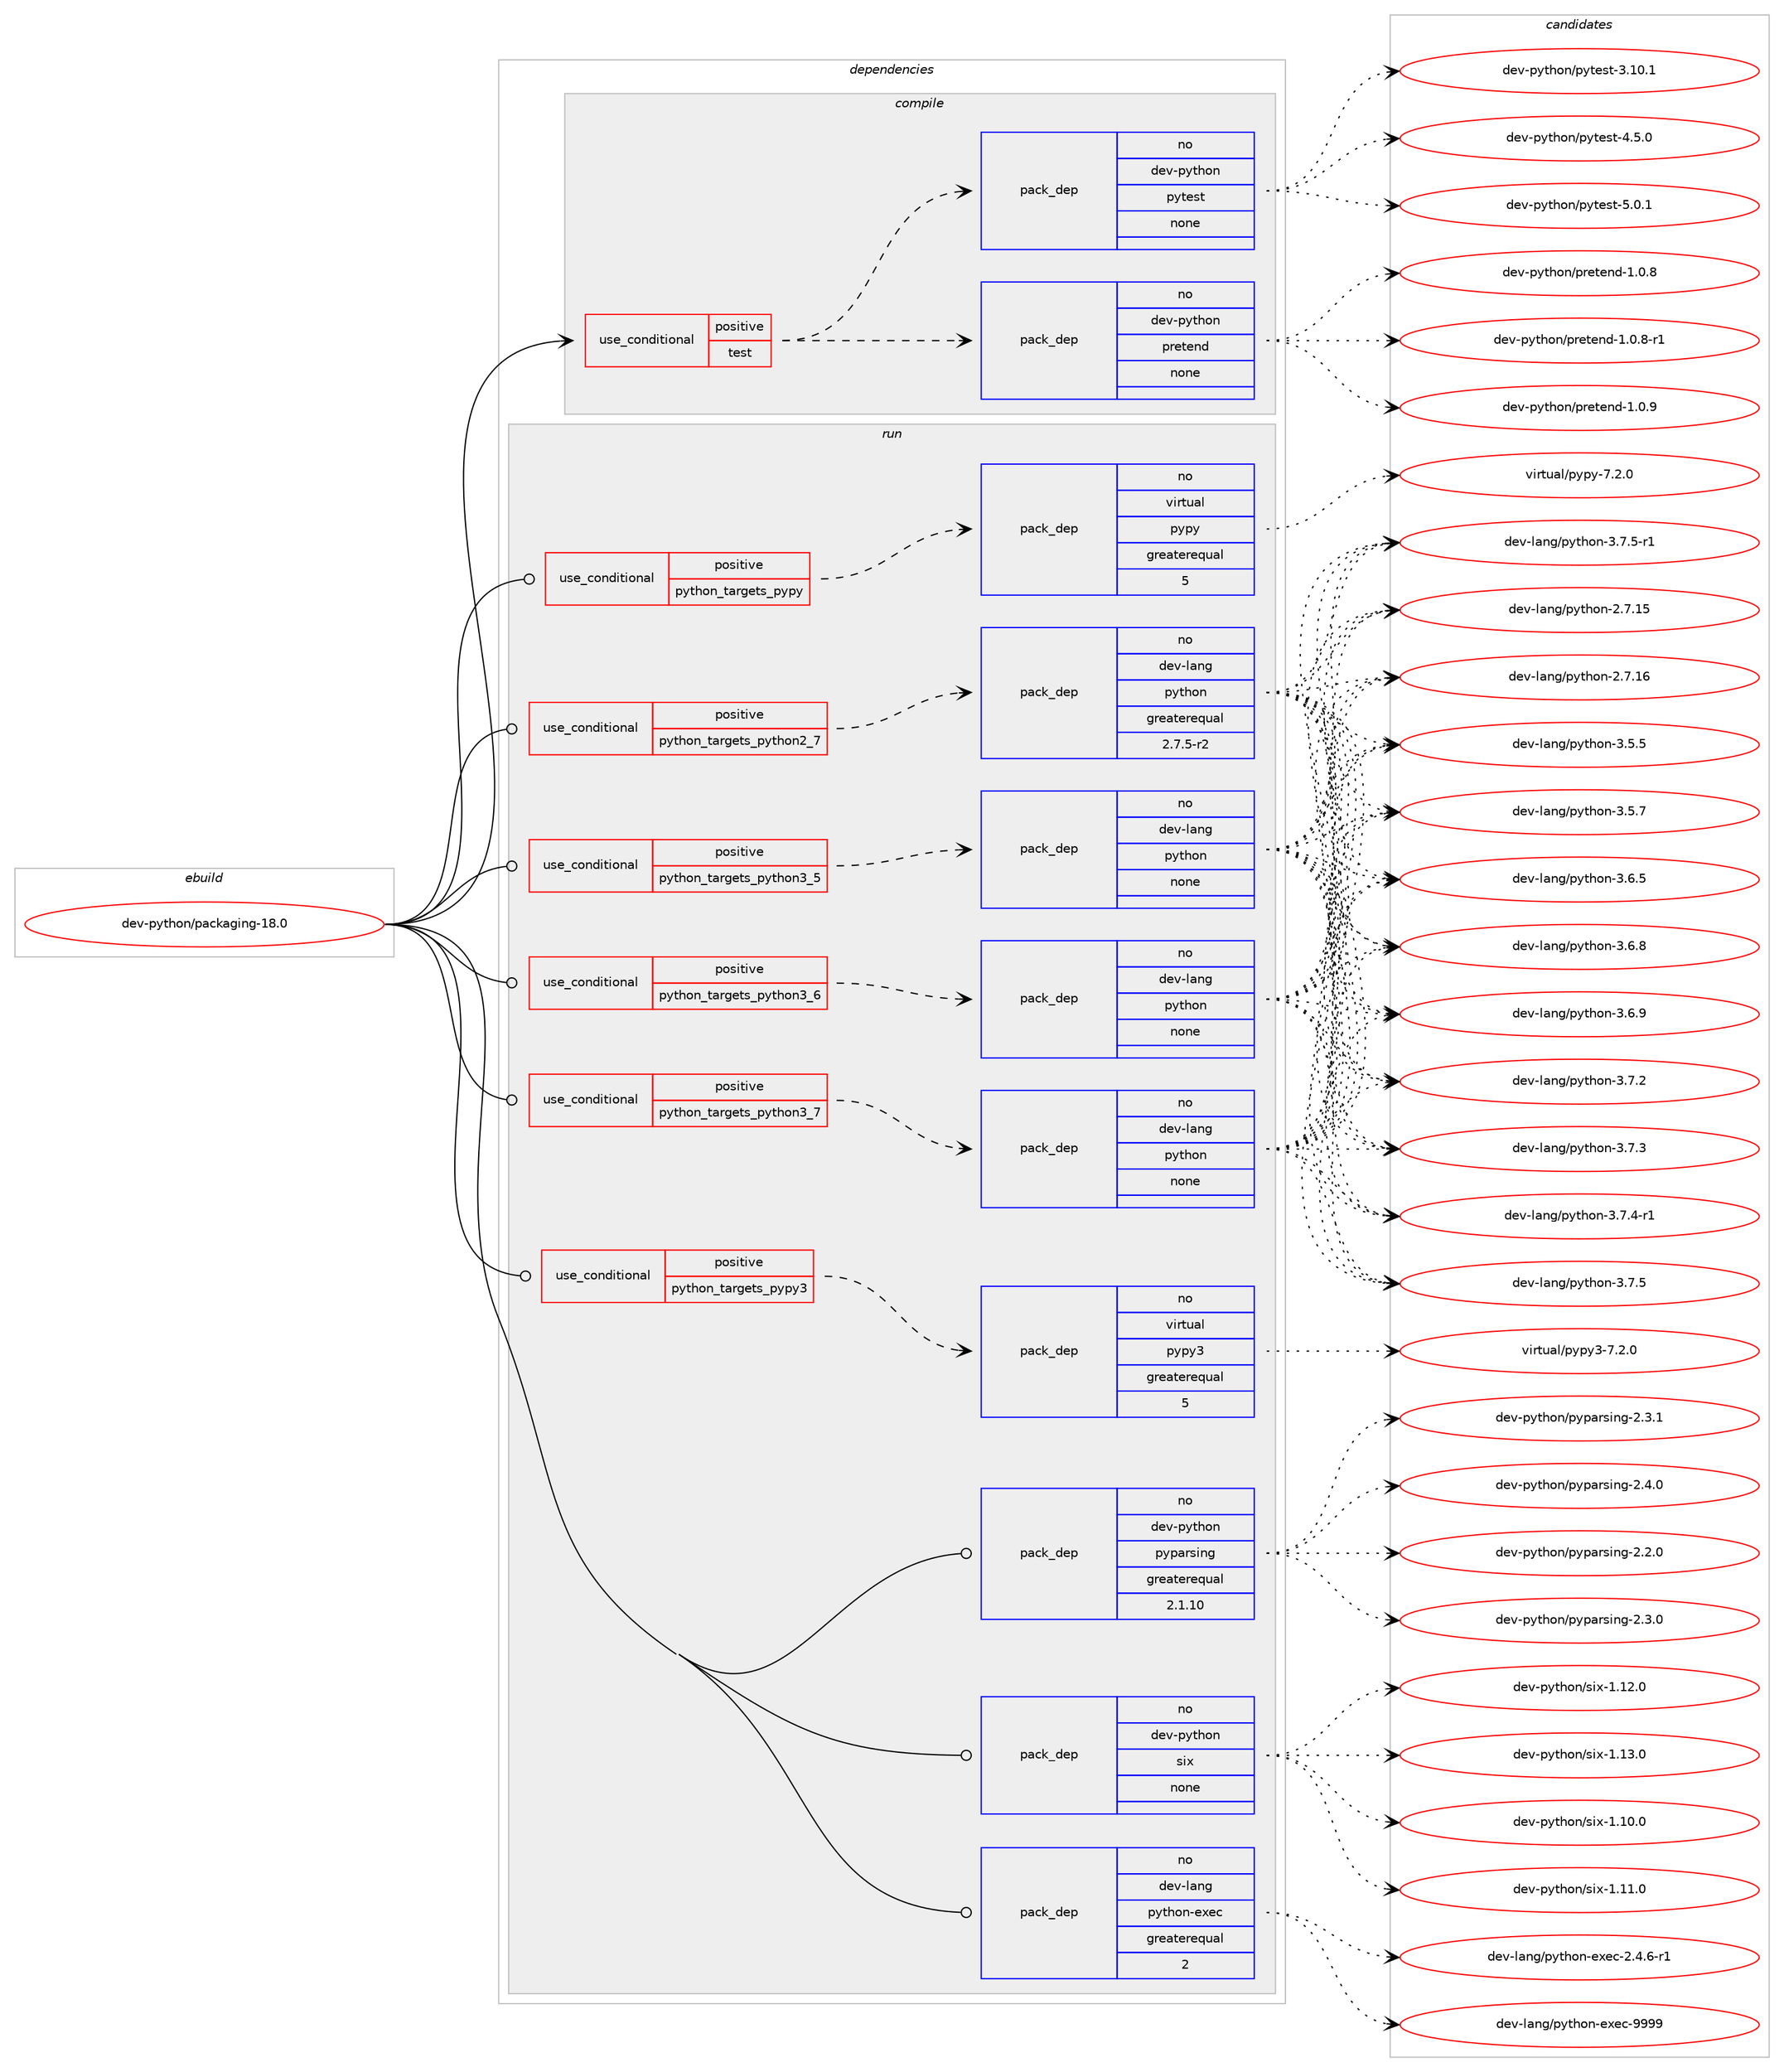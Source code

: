 digraph prolog {

# *************
# Graph options
# *************

newrank=true;
concentrate=true;
compound=true;
graph [rankdir=LR,fontname=Helvetica,fontsize=10,ranksep=1.5];#, ranksep=2.5, nodesep=0.2];
edge  [arrowhead=vee];
node  [fontname=Helvetica,fontsize=10];

# **********
# The ebuild
# **********

subgraph cluster_leftcol {
color=gray;
rank=same;
label=<<i>ebuild</i>>;
id [label="dev-python/packaging-18.0", color=red, width=4, href="../dev-python/packaging-18.0.svg"];
}

# ****************
# The dependencies
# ****************

subgraph cluster_midcol {
color=gray;
label=<<i>dependencies</i>>;
subgraph cluster_compile {
fillcolor="#eeeeee";
style=filled;
label=<<i>compile</i>>;
subgraph cond143979 {
dependency620112 [label=<<TABLE BORDER="0" CELLBORDER="1" CELLSPACING="0" CELLPADDING="4"><TR><TD ROWSPAN="3" CELLPADDING="10">use_conditional</TD></TR><TR><TD>positive</TD></TR><TR><TD>test</TD></TR></TABLE>>, shape=none, color=red];
subgraph pack464321 {
dependency620113 [label=<<TABLE BORDER="0" CELLBORDER="1" CELLSPACING="0" CELLPADDING="4" WIDTH="220"><TR><TD ROWSPAN="6" CELLPADDING="30">pack_dep</TD></TR><TR><TD WIDTH="110">no</TD></TR><TR><TD>dev-python</TD></TR><TR><TD>pretend</TD></TR><TR><TD>none</TD></TR><TR><TD></TD></TR></TABLE>>, shape=none, color=blue];
}
dependency620112:e -> dependency620113:w [weight=20,style="dashed",arrowhead="vee"];
subgraph pack464322 {
dependency620114 [label=<<TABLE BORDER="0" CELLBORDER="1" CELLSPACING="0" CELLPADDING="4" WIDTH="220"><TR><TD ROWSPAN="6" CELLPADDING="30">pack_dep</TD></TR><TR><TD WIDTH="110">no</TD></TR><TR><TD>dev-python</TD></TR><TR><TD>pytest</TD></TR><TR><TD>none</TD></TR><TR><TD></TD></TR></TABLE>>, shape=none, color=blue];
}
dependency620112:e -> dependency620114:w [weight=20,style="dashed",arrowhead="vee"];
}
id:e -> dependency620112:w [weight=20,style="solid",arrowhead="vee"];
}
subgraph cluster_compileandrun {
fillcolor="#eeeeee";
style=filled;
label=<<i>compile and run</i>>;
}
subgraph cluster_run {
fillcolor="#eeeeee";
style=filled;
label=<<i>run</i>>;
subgraph cond143980 {
dependency620115 [label=<<TABLE BORDER="0" CELLBORDER="1" CELLSPACING="0" CELLPADDING="4"><TR><TD ROWSPAN="3" CELLPADDING="10">use_conditional</TD></TR><TR><TD>positive</TD></TR><TR><TD>python_targets_pypy</TD></TR></TABLE>>, shape=none, color=red];
subgraph pack464323 {
dependency620116 [label=<<TABLE BORDER="0" CELLBORDER="1" CELLSPACING="0" CELLPADDING="4" WIDTH="220"><TR><TD ROWSPAN="6" CELLPADDING="30">pack_dep</TD></TR><TR><TD WIDTH="110">no</TD></TR><TR><TD>virtual</TD></TR><TR><TD>pypy</TD></TR><TR><TD>greaterequal</TD></TR><TR><TD>5</TD></TR></TABLE>>, shape=none, color=blue];
}
dependency620115:e -> dependency620116:w [weight=20,style="dashed",arrowhead="vee"];
}
id:e -> dependency620115:w [weight=20,style="solid",arrowhead="odot"];
subgraph cond143981 {
dependency620117 [label=<<TABLE BORDER="0" CELLBORDER="1" CELLSPACING="0" CELLPADDING="4"><TR><TD ROWSPAN="3" CELLPADDING="10">use_conditional</TD></TR><TR><TD>positive</TD></TR><TR><TD>python_targets_pypy3</TD></TR></TABLE>>, shape=none, color=red];
subgraph pack464324 {
dependency620118 [label=<<TABLE BORDER="0" CELLBORDER="1" CELLSPACING="0" CELLPADDING="4" WIDTH="220"><TR><TD ROWSPAN="6" CELLPADDING="30">pack_dep</TD></TR><TR><TD WIDTH="110">no</TD></TR><TR><TD>virtual</TD></TR><TR><TD>pypy3</TD></TR><TR><TD>greaterequal</TD></TR><TR><TD>5</TD></TR></TABLE>>, shape=none, color=blue];
}
dependency620117:e -> dependency620118:w [weight=20,style="dashed",arrowhead="vee"];
}
id:e -> dependency620117:w [weight=20,style="solid",arrowhead="odot"];
subgraph cond143982 {
dependency620119 [label=<<TABLE BORDER="0" CELLBORDER="1" CELLSPACING="0" CELLPADDING="4"><TR><TD ROWSPAN="3" CELLPADDING="10">use_conditional</TD></TR><TR><TD>positive</TD></TR><TR><TD>python_targets_python2_7</TD></TR></TABLE>>, shape=none, color=red];
subgraph pack464325 {
dependency620120 [label=<<TABLE BORDER="0" CELLBORDER="1" CELLSPACING="0" CELLPADDING="4" WIDTH="220"><TR><TD ROWSPAN="6" CELLPADDING="30">pack_dep</TD></TR><TR><TD WIDTH="110">no</TD></TR><TR><TD>dev-lang</TD></TR><TR><TD>python</TD></TR><TR><TD>greaterequal</TD></TR><TR><TD>2.7.5-r2</TD></TR></TABLE>>, shape=none, color=blue];
}
dependency620119:e -> dependency620120:w [weight=20,style="dashed",arrowhead="vee"];
}
id:e -> dependency620119:w [weight=20,style="solid",arrowhead="odot"];
subgraph cond143983 {
dependency620121 [label=<<TABLE BORDER="0" CELLBORDER="1" CELLSPACING="0" CELLPADDING="4"><TR><TD ROWSPAN="3" CELLPADDING="10">use_conditional</TD></TR><TR><TD>positive</TD></TR><TR><TD>python_targets_python3_5</TD></TR></TABLE>>, shape=none, color=red];
subgraph pack464326 {
dependency620122 [label=<<TABLE BORDER="0" CELLBORDER="1" CELLSPACING="0" CELLPADDING="4" WIDTH="220"><TR><TD ROWSPAN="6" CELLPADDING="30">pack_dep</TD></TR><TR><TD WIDTH="110">no</TD></TR><TR><TD>dev-lang</TD></TR><TR><TD>python</TD></TR><TR><TD>none</TD></TR><TR><TD></TD></TR></TABLE>>, shape=none, color=blue];
}
dependency620121:e -> dependency620122:w [weight=20,style="dashed",arrowhead="vee"];
}
id:e -> dependency620121:w [weight=20,style="solid",arrowhead="odot"];
subgraph cond143984 {
dependency620123 [label=<<TABLE BORDER="0" CELLBORDER="1" CELLSPACING="0" CELLPADDING="4"><TR><TD ROWSPAN="3" CELLPADDING="10">use_conditional</TD></TR><TR><TD>positive</TD></TR><TR><TD>python_targets_python3_6</TD></TR></TABLE>>, shape=none, color=red];
subgraph pack464327 {
dependency620124 [label=<<TABLE BORDER="0" CELLBORDER="1" CELLSPACING="0" CELLPADDING="4" WIDTH="220"><TR><TD ROWSPAN="6" CELLPADDING="30">pack_dep</TD></TR><TR><TD WIDTH="110">no</TD></TR><TR><TD>dev-lang</TD></TR><TR><TD>python</TD></TR><TR><TD>none</TD></TR><TR><TD></TD></TR></TABLE>>, shape=none, color=blue];
}
dependency620123:e -> dependency620124:w [weight=20,style="dashed",arrowhead="vee"];
}
id:e -> dependency620123:w [weight=20,style="solid",arrowhead="odot"];
subgraph cond143985 {
dependency620125 [label=<<TABLE BORDER="0" CELLBORDER="1" CELLSPACING="0" CELLPADDING="4"><TR><TD ROWSPAN="3" CELLPADDING="10">use_conditional</TD></TR><TR><TD>positive</TD></TR><TR><TD>python_targets_python3_7</TD></TR></TABLE>>, shape=none, color=red];
subgraph pack464328 {
dependency620126 [label=<<TABLE BORDER="0" CELLBORDER="1" CELLSPACING="0" CELLPADDING="4" WIDTH="220"><TR><TD ROWSPAN="6" CELLPADDING="30">pack_dep</TD></TR><TR><TD WIDTH="110">no</TD></TR><TR><TD>dev-lang</TD></TR><TR><TD>python</TD></TR><TR><TD>none</TD></TR><TR><TD></TD></TR></TABLE>>, shape=none, color=blue];
}
dependency620125:e -> dependency620126:w [weight=20,style="dashed",arrowhead="vee"];
}
id:e -> dependency620125:w [weight=20,style="solid",arrowhead="odot"];
subgraph pack464329 {
dependency620127 [label=<<TABLE BORDER="0" CELLBORDER="1" CELLSPACING="0" CELLPADDING="4" WIDTH="220"><TR><TD ROWSPAN="6" CELLPADDING="30">pack_dep</TD></TR><TR><TD WIDTH="110">no</TD></TR><TR><TD>dev-lang</TD></TR><TR><TD>python-exec</TD></TR><TR><TD>greaterequal</TD></TR><TR><TD>2</TD></TR></TABLE>>, shape=none, color=blue];
}
id:e -> dependency620127:w [weight=20,style="solid",arrowhead="odot"];
subgraph pack464330 {
dependency620128 [label=<<TABLE BORDER="0" CELLBORDER="1" CELLSPACING="0" CELLPADDING="4" WIDTH="220"><TR><TD ROWSPAN="6" CELLPADDING="30">pack_dep</TD></TR><TR><TD WIDTH="110">no</TD></TR><TR><TD>dev-python</TD></TR><TR><TD>pyparsing</TD></TR><TR><TD>greaterequal</TD></TR><TR><TD>2.1.10</TD></TR></TABLE>>, shape=none, color=blue];
}
id:e -> dependency620128:w [weight=20,style="solid",arrowhead="odot"];
subgraph pack464331 {
dependency620129 [label=<<TABLE BORDER="0" CELLBORDER="1" CELLSPACING="0" CELLPADDING="4" WIDTH="220"><TR><TD ROWSPAN="6" CELLPADDING="30">pack_dep</TD></TR><TR><TD WIDTH="110">no</TD></TR><TR><TD>dev-python</TD></TR><TR><TD>six</TD></TR><TR><TD>none</TD></TR><TR><TD></TD></TR></TABLE>>, shape=none, color=blue];
}
id:e -> dependency620129:w [weight=20,style="solid",arrowhead="odot"];
}
}

# **************
# The candidates
# **************

subgraph cluster_choices {
rank=same;
color=gray;
label=<<i>candidates</i>>;

subgraph choice464321 {
color=black;
nodesep=1;
choice1001011184511212111610411111047112114101116101110100454946484656 [label="dev-python/pretend-1.0.8", color=red, width=4,href="../dev-python/pretend-1.0.8.svg"];
choice10010111845112121116104111110471121141011161011101004549464846564511449 [label="dev-python/pretend-1.0.8-r1", color=red, width=4,href="../dev-python/pretend-1.0.8-r1.svg"];
choice1001011184511212111610411111047112114101116101110100454946484657 [label="dev-python/pretend-1.0.9", color=red, width=4,href="../dev-python/pretend-1.0.9.svg"];
dependency620113:e -> choice1001011184511212111610411111047112114101116101110100454946484656:w [style=dotted,weight="100"];
dependency620113:e -> choice10010111845112121116104111110471121141011161011101004549464846564511449:w [style=dotted,weight="100"];
dependency620113:e -> choice1001011184511212111610411111047112114101116101110100454946484657:w [style=dotted,weight="100"];
}
subgraph choice464322 {
color=black;
nodesep=1;
choice100101118451121211161041111104711212111610111511645514649484649 [label="dev-python/pytest-3.10.1", color=red, width=4,href="../dev-python/pytest-3.10.1.svg"];
choice1001011184511212111610411111047112121116101115116455246534648 [label="dev-python/pytest-4.5.0", color=red, width=4,href="../dev-python/pytest-4.5.0.svg"];
choice1001011184511212111610411111047112121116101115116455346484649 [label="dev-python/pytest-5.0.1", color=red, width=4,href="../dev-python/pytest-5.0.1.svg"];
dependency620114:e -> choice100101118451121211161041111104711212111610111511645514649484649:w [style=dotted,weight="100"];
dependency620114:e -> choice1001011184511212111610411111047112121116101115116455246534648:w [style=dotted,weight="100"];
dependency620114:e -> choice1001011184511212111610411111047112121116101115116455346484649:w [style=dotted,weight="100"];
}
subgraph choice464323 {
color=black;
nodesep=1;
choice1181051141161179710847112121112121455546504648 [label="virtual/pypy-7.2.0", color=red, width=4,href="../virtual/pypy-7.2.0.svg"];
dependency620116:e -> choice1181051141161179710847112121112121455546504648:w [style=dotted,weight="100"];
}
subgraph choice464324 {
color=black;
nodesep=1;
choice118105114116117971084711212111212151455546504648 [label="virtual/pypy3-7.2.0", color=red, width=4,href="../virtual/pypy3-7.2.0.svg"];
dependency620118:e -> choice118105114116117971084711212111212151455546504648:w [style=dotted,weight="100"];
}
subgraph choice464325 {
color=black;
nodesep=1;
choice10010111845108971101034711212111610411111045504655464953 [label="dev-lang/python-2.7.15", color=red, width=4,href="../dev-lang/python-2.7.15.svg"];
choice10010111845108971101034711212111610411111045504655464954 [label="dev-lang/python-2.7.16", color=red, width=4,href="../dev-lang/python-2.7.16.svg"];
choice100101118451089711010347112121116104111110455146534653 [label="dev-lang/python-3.5.5", color=red, width=4,href="../dev-lang/python-3.5.5.svg"];
choice100101118451089711010347112121116104111110455146534655 [label="dev-lang/python-3.5.7", color=red, width=4,href="../dev-lang/python-3.5.7.svg"];
choice100101118451089711010347112121116104111110455146544653 [label="dev-lang/python-3.6.5", color=red, width=4,href="../dev-lang/python-3.6.5.svg"];
choice100101118451089711010347112121116104111110455146544656 [label="dev-lang/python-3.6.8", color=red, width=4,href="../dev-lang/python-3.6.8.svg"];
choice100101118451089711010347112121116104111110455146544657 [label="dev-lang/python-3.6.9", color=red, width=4,href="../dev-lang/python-3.6.9.svg"];
choice100101118451089711010347112121116104111110455146554650 [label="dev-lang/python-3.7.2", color=red, width=4,href="../dev-lang/python-3.7.2.svg"];
choice100101118451089711010347112121116104111110455146554651 [label="dev-lang/python-3.7.3", color=red, width=4,href="../dev-lang/python-3.7.3.svg"];
choice1001011184510897110103471121211161041111104551465546524511449 [label="dev-lang/python-3.7.4-r1", color=red, width=4,href="../dev-lang/python-3.7.4-r1.svg"];
choice100101118451089711010347112121116104111110455146554653 [label="dev-lang/python-3.7.5", color=red, width=4,href="../dev-lang/python-3.7.5.svg"];
choice1001011184510897110103471121211161041111104551465546534511449 [label="dev-lang/python-3.7.5-r1", color=red, width=4,href="../dev-lang/python-3.7.5-r1.svg"];
dependency620120:e -> choice10010111845108971101034711212111610411111045504655464953:w [style=dotted,weight="100"];
dependency620120:e -> choice10010111845108971101034711212111610411111045504655464954:w [style=dotted,weight="100"];
dependency620120:e -> choice100101118451089711010347112121116104111110455146534653:w [style=dotted,weight="100"];
dependency620120:e -> choice100101118451089711010347112121116104111110455146534655:w [style=dotted,weight="100"];
dependency620120:e -> choice100101118451089711010347112121116104111110455146544653:w [style=dotted,weight="100"];
dependency620120:e -> choice100101118451089711010347112121116104111110455146544656:w [style=dotted,weight="100"];
dependency620120:e -> choice100101118451089711010347112121116104111110455146544657:w [style=dotted,weight="100"];
dependency620120:e -> choice100101118451089711010347112121116104111110455146554650:w [style=dotted,weight="100"];
dependency620120:e -> choice100101118451089711010347112121116104111110455146554651:w [style=dotted,weight="100"];
dependency620120:e -> choice1001011184510897110103471121211161041111104551465546524511449:w [style=dotted,weight="100"];
dependency620120:e -> choice100101118451089711010347112121116104111110455146554653:w [style=dotted,weight="100"];
dependency620120:e -> choice1001011184510897110103471121211161041111104551465546534511449:w [style=dotted,weight="100"];
}
subgraph choice464326 {
color=black;
nodesep=1;
choice10010111845108971101034711212111610411111045504655464953 [label="dev-lang/python-2.7.15", color=red, width=4,href="../dev-lang/python-2.7.15.svg"];
choice10010111845108971101034711212111610411111045504655464954 [label="dev-lang/python-2.7.16", color=red, width=4,href="../dev-lang/python-2.7.16.svg"];
choice100101118451089711010347112121116104111110455146534653 [label="dev-lang/python-3.5.5", color=red, width=4,href="../dev-lang/python-3.5.5.svg"];
choice100101118451089711010347112121116104111110455146534655 [label="dev-lang/python-3.5.7", color=red, width=4,href="../dev-lang/python-3.5.7.svg"];
choice100101118451089711010347112121116104111110455146544653 [label="dev-lang/python-3.6.5", color=red, width=4,href="../dev-lang/python-3.6.5.svg"];
choice100101118451089711010347112121116104111110455146544656 [label="dev-lang/python-3.6.8", color=red, width=4,href="../dev-lang/python-3.6.8.svg"];
choice100101118451089711010347112121116104111110455146544657 [label="dev-lang/python-3.6.9", color=red, width=4,href="../dev-lang/python-3.6.9.svg"];
choice100101118451089711010347112121116104111110455146554650 [label="dev-lang/python-3.7.2", color=red, width=4,href="../dev-lang/python-3.7.2.svg"];
choice100101118451089711010347112121116104111110455146554651 [label="dev-lang/python-3.7.3", color=red, width=4,href="../dev-lang/python-3.7.3.svg"];
choice1001011184510897110103471121211161041111104551465546524511449 [label="dev-lang/python-3.7.4-r1", color=red, width=4,href="../dev-lang/python-3.7.4-r1.svg"];
choice100101118451089711010347112121116104111110455146554653 [label="dev-lang/python-3.7.5", color=red, width=4,href="../dev-lang/python-3.7.5.svg"];
choice1001011184510897110103471121211161041111104551465546534511449 [label="dev-lang/python-3.7.5-r1", color=red, width=4,href="../dev-lang/python-3.7.5-r1.svg"];
dependency620122:e -> choice10010111845108971101034711212111610411111045504655464953:w [style=dotted,weight="100"];
dependency620122:e -> choice10010111845108971101034711212111610411111045504655464954:w [style=dotted,weight="100"];
dependency620122:e -> choice100101118451089711010347112121116104111110455146534653:w [style=dotted,weight="100"];
dependency620122:e -> choice100101118451089711010347112121116104111110455146534655:w [style=dotted,weight="100"];
dependency620122:e -> choice100101118451089711010347112121116104111110455146544653:w [style=dotted,weight="100"];
dependency620122:e -> choice100101118451089711010347112121116104111110455146544656:w [style=dotted,weight="100"];
dependency620122:e -> choice100101118451089711010347112121116104111110455146544657:w [style=dotted,weight="100"];
dependency620122:e -> choice100101118451089711010347112121116104111110455146554650:w [style=dotted,weight="100"];
dependency620122:e -> choice100101118451089711010347112121116104111110455146554651:w [style=dotted,weight="100"];
dependency620122:e -> choice1001011184510897110103471121211161041111104551465546524511449:w [style=dotted,weight="100"];
dependency620122:e -> choice100101118451089711010347112121116104111110455146554653:w [style=dotted,weight="100"];
dependency620122:e -> choice1001011184510897110103471121211161041111104551465546534511449:w [style=dotted,weight="100"];
}
subgraph choice464327 {
color=black;
nodesep=1;
choice10010111845108971101034711212111610411111045504655464953 [label="dev-lang/python-2.7.15", color=red, width=4,href="../dev-lang/python-2.7.15.svg"];
choice10010111845108971101034711212111610411111045504655464954 [label="dev-lang/python-2.7.16", color=red, width=4,href="../dev-lang/python-2.7.16.svg"];
choice100101118451089711010347112121116104111110455146534653 [label="dev-lang/python-3.5.5", color=red, width=4,href="../dev-lang/python-3.5.5.svg"];
choice100101118451089711010347112121116104111110455146534655 [label="dev-lang/python-3.5.7", color=red, width=4,href="../dev-lang/python-3.5.7.svg"];
choice100101118451089711010347112121116104111110455146544653 [label="dev-lang/python-3.6.5", color=red, width=4,href="../dev-lang/python-3.6.5.svg"];
choice100101118451089711010347112121116104111110455146544656 [label="dev-lang/python-3.6.8", color=red, width=4,href="../dev-lang/python-3.6.8.svg"];
choice100101118451089711010347112121116104111110455146544657 [label="dev-lang/python-3.6.9", color=red, width=4,href="../dev-lang/python-3.6.9.svg"];
choice100101118451089711010347112121116104111110455146554650 [label="dev-lang/python-3.7.2", color=red, width=4,href="../dev-lang/python-3.7.2.svg"];
choice100101118451089711010347112121116104111110455146554651 [label="dev-lang/python-3.7.3", color=red, width=4,href="../dev-lang/python-3.7.3.svg"];
choice1001011184510897110103471121211161041111104551465546524511449 [label="dev-lang/python-3.7.4-r1", color=red, width=4,href="../dev-lang/python-3.7.4-r1.svg"];
choice100101118451089711010347112121116104111110455146554653 [label="dev-lang/python-3.7.5", color=red, width=4,href="../dev-lang/python-3.7.5.svg"];
choice1001011184510897110103471121211161041111104551465546534511449 [label="dev-lang/python-3.7.5-r1", color=red, width=4,href="../dev-lang/python-3.7.5-r1.svg"];
dependency620124:e -> choice10010111845108971101034711212111610411111045504655464953:w [style=dotted,weight="100"];
dependency620124:e -> choice10010111845108971101034711212111610411111045504655464954:w [style=dotted,weight="100"];
dependency620124:e -> choice100101118451089711010347112121116104111110455146534653:w [style=dotted,weight="100"];
dependency620124:e -> choice100101118451089711010347112121116104111110455146534655:w [style=dotted,weight="100"];
dependency620124:e -> choice100101118451089711010347112121116104111110455146544653:w [style=dotted,weight="100"];
dependency620124:e -> choice100101118451089711010347112121116104111110455146544656:w [style=dotted,weight="100"];
dependency620124:e -> choice100101118451089711010347112121116104111110455146544657:w [style=dotted,weight="100"];
dependency620124:e -> choice100101118451089711010347112121116104111110455146554650:w [style=dotted,weight="100"];
dependency620124:e -> choice100101118451089711010347112121116104111110455146554651:w [style=dotted,weight="100"];
dependency620124:e -> choice1001011184510897110103471121211161041111104551465546524511449:w [style=dotted,weight="100"];
dependency620124:e -> choice100101118451089711010347112121116104111110455146554653:w [style=dotted,weight="100"];
dependency620124:e -> choice1001011184510897110103471121211161041111104551465546534511449:w [style=dotted,weight="100"];
}
subgraph choice464328 {
color=black;
nodesep=1;
choice10010111845108971101034711212111610411111045504655464953 [label="dev-lang/python-2.7.15", color=red, width=4,href="../dev-lang/python-2.7.15.svg"];
choice10010111845108971101034711212111610411111045504655464954 [label="dev-lang/python-2.7.16", color=red, width=4,href="../dev-lang/python-2.7.16.svg"];
choice100101118451089711010347112121116104111110455146534653 [label="dev-lang/python-3.5.5", color=red, width=4,href="../dev-lang/python-3.5.5.svg"];
choice100101118451089711010347112121116104111110455146534655 [label="dev-lang/python-3.5.7", color=red, width=4,href="../dev-lang/python-3.5.7.svg"];
choice100101118451089711010347112121116104111110455146544653 [label="dev-lang/python-3.6.5", color=red, width=4,href="../dev-lang/python-3.6.5.svg"];
choice100101118451089711010347112121116104111110455146544656 [label="dev-lang/python-3.6.8", color=red, width=4,href="../dev-lang/python-3.6.8.svg"];
choice100101118451089711010347112121116104111110455146544657 [label="dev-lang/python-3.6.9", color=red, width=4,href="../dev-lang/python-3.6.9.svg"];
choice100101118451089711010347112121116104111110455146554650 [label="dev-lang/python-3.7.2", color=red, width=4,href="../dev-lang/python-3.7.2.svg"];
choice100101118451089711010347112121116104111110455146554651 [label="dev-lang/python-3.7.3", color=red, width=4,href="../dev-lang/python-3.7.3.svg"];
choice1001011184510897110103471121211161041111104551465546524511449 [label="dev-lang/python-3.7.4-r1", color=red, width=4,href="../dev-lang/python-3.7.4-r1.svg"];
choice100101118451089711010347112121116104111110455146554653 [label="dev-lang/python-3.7.5", color=red, width=4,href="../dev-lang/python-3.7.5.svg"];
choice1001011184510897110103471121211161041111104551465546534511449 [label="dev-lang/python-3.7.5-r1", color=red, width=4,href="../dev-lang/python-3.7.5-r1.svg"];
dependency620126:e -> choice10010111845108971101034711212111610411111045504655464953:w [style=dotted,weight="100"];
dependency620126:e -> choice10010111845108971101034711212111610411111045504655464954:w [style=dotted,weight="100"];
dependency620126:e -> choice100101118451089711010347112121116104111110455146534653:w [style=dotted,weight="100"];
dependency620126:e -> choice100101118451089711010347112121116104111110455146534655:w [style=dotted,weight="100"];
dependency620126:e -> choice100101118451089711010347112121116104111110455146544653:w [style=dotted,weight="100"];
dependency620126:e -> choice100101118451089711010347112121116104111110455146544656:w [style=dotted,weight="100"];
dependency620126:e -> choice100101118451089711010347112121116104111110455146544657:w [style=dotted,weight="100"];
dependency620126:e -> choice100101118451089711010347112121116104111110455146554650:w [style=dotted,weight="100"];
dependency620126:e -> choice100101118451089711010347112121116104111110455146554651:w [style=dotted,weight="100"];
dependency620126:e -> choice1001011184510897110103471121211161041111104551465546524511449:w [style=dotted,weight="100"];
dependency620126:e -> choice100101118451089711010347112121116104111110455146554653:w [style=dotted,weight="100"];
dependency620126:e -> choice1001011184510897110103471121211161041111104551465546534511449:w [style=dotted,weight="100"];
}
subgraph choice464329 {
color=black;
nodesep=1;
choice10010111845108971101034711212111610411111045101120101994550465246544511449 [label="dev-lang/python-exec-2.4.6-r1", color=red, width=4,href="../dev-lang/python-exec-2.4.6-r1.svg"];
choice10010111845108971101034711212111610411111045101120101994557575757 [label="dev-lang/python-exec-9999", color=red, width=4,href="../dev-lang/python-exec-9999.svg"];
dependency620127:e -> choice10010111845108971101034711212111610411111045101120101994550465246544511449:w [style=dotted,weight="100"];
dependency620127:e -> choice10010111845108971101034711212111610411111045101120101994557575757:w [style=dotted,weight="100"];
}
subgraph choice464330 {
color=black;
nodesep=1;
choice100101118451121211161041111104711212111297114115105110103455046504648 [label="dev-python/pyparsing-2.2.0", color=red, width=4,href="../dev-python/pyparsing-2.2.0.svg"];
choice100101118451121211161041111104711212111297114115105110103455046514648 [label="dev-python/pyparsing-2.3.0", color=red, width=4,href="../dev-python/pyparsing-2.3.0.svg"];
choice100101118451121211161041111104711212111297114115105110103455046514649 [label="dev-python/pyparsing-2.3.1", color=red, width=4,href="../dev-python/pyparsing-2.3.1.svg"];
choice100101118451121211161041111104711212111297114115105110103455046524648 [label="dev-python/pyparsing-2.4.0", color=red, width=4,href="../dev-python/pyparsing-2.4.0.svg"];
dependency620128:e -> choice100101118451121211161041111104711212111297114115105110103455046504648:w [style=dotted,weight="100"];
dependency620128:e -> choice100101118451121211161041111104711212111297114115105110103455046514648:w [style=dotted,weight="100"];
dependency620128:e -> choice100101118451121211161041111104711212111297114115105110103455046514649:w [style=dotted,weight="100"];
dependency620128:e -> choice100101118451121211161041111104711212111297114115105110103455046524648:w [style=dotted,weight="100"];
}
subgraph choice464331 {
color=black;
nodesep=1;
choice100101118451121211161041111104711510512045494649484648 [label="dev-python/six-1.10.0", color=red, width=4,href="../dev-python/six-1.10.0.svg"];
choice100101118451121211161041111104711510512045494649494648 [label="dev-python/six-1.11.0", color=red, width=4,href="../dev-python/six-1.11.0.svg"];
choice100101118451121211161041111104711510512045494649504648 [label="dev-python/six-1.12.0", color=red, width=4,href="../dev-python/six-1.12.0.svg"];
choice100101118451121211161041111104711510512045494649514648 [label="dev-python/six-1.13.0", color=red, width=4,href="../dev-python/six-1.13.0.svg"];
dependency620129:e -> choice100101118451121211161041111104711510512045494649484648:w [style=dotted,weight="100"];
dependency620129:e -> choice100101118451121211161041111104711510512045494649494648:w [style=dotted,weight="100"];
dependency620129:e -> choice100101118451121211161041111104711510512045494649504648:w [style=dotted,weight="100"];
dependency620129:e -> choice100101118451121211161041111104711510512045494649514648:w [style=dotted,weight="100"];
}
}

}
